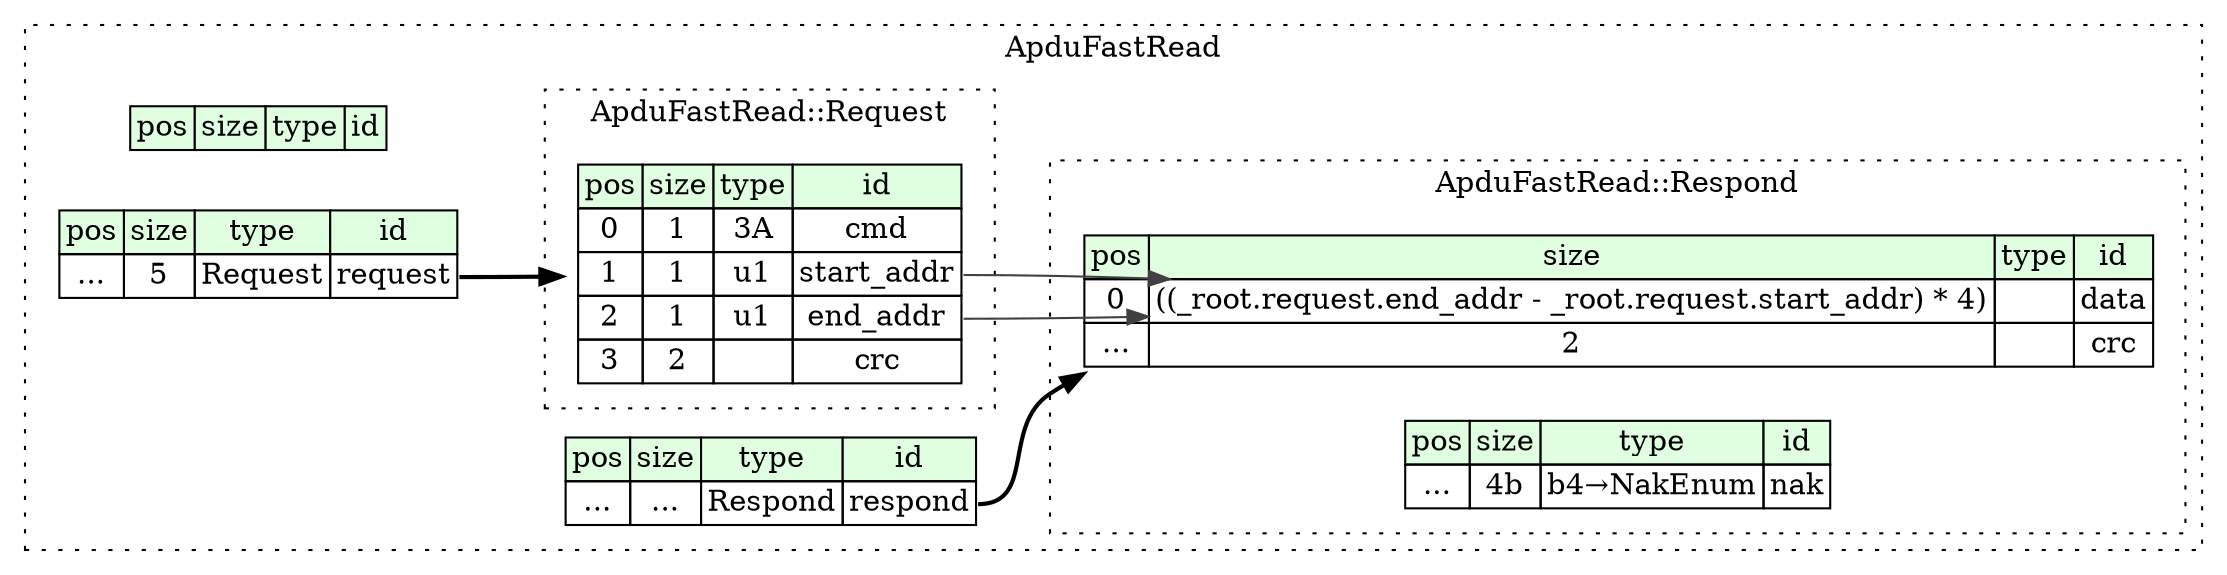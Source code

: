 digraph {
	rankdir=LR;
	node [shape=plaintext];
	subgraph cluster__apdu_fast_read {
		label="ApduFastRead";
		graph[style=dotted];

		apdu_fast_read__seq [label=<<TABLE BORDER="0" CELLBORDER="1" CELLSPACING="0">
			<TR><TD BGCOLOR="#E0FFE0">pos</TD><TD BGCOLOR="#E0FFE0">size</TD><TD BGCOLOR="#E0FFE0">type</TD><TD BGCOLOR="#E0FFE0">id</TD></TR>
		</TABLE>>];
		apdu_fast_read__inst__request [label=<<TABLE BORDER="0" CELLBORDER="1" CELLSPACING="0">
			<TR><TD BGCOLOR="#E0FFE0">pos</TD><TD BGCOLOR="#E0FFE0">size</TD><TD BGCOLOR="#E0FFE0">type</TD><TD BGCOLOR="#E0FFE0">id</TD></TR>
			<TR><TD PORT="request_pos">...</TD><TD PORT="request_size">5</TD><TD>Request</TD><TD PORT="request_type">request</TD></TR>
		</TABLE>>];
		apdu_fast_read__inst__respond [label=<<TABLE BORDER="0" CELLBORDER="1" CELLSPACING="0">
			<TR><TD BGCOLOR="#E0FFE0">pos</TD><TD BGCOLOR="#E0FFE0">size</TD><TD BGCOLOR="#E0FFE0">type</TD><TD BGCOLOR="#E0FFE0">id</TD></TR>
			<TR><TD PORT="respond_pos">...</TD><TD PORT="respond_size">...</TD><TD>Respond</TD><TD PORT="respond_type">respond</TD></TR>
		</TABLE>>];
		subgraph cluster__request {
			label="ApduFastRead::Request";
			graph[style=dotted];

			request__seq [label=<<TABLE BORDER="0" CELLBORDER="1" CELLSPACING="0">
				<TR><TD BGCOLOR="#E0FFE0">pos</TD><TD BGCOLOR="#E0FFE0">size</TD><TD BGCOLOR="#E0FFE0">type</TD><TD BGCOLOR="#E0FFE0">id</TD></TR>
				<TR><TD PORT="cmd_pos">0</TD><TD PORT="cmd_size">1</TD><TD>3A</TD><TD PORT="cmd_type">cmd</TD></TR>
				<TR><TD PORT="start_addr_pos">1</TD><TD PORT="start_addr_size">1</TD><TD>u1</TD><TD PORT="start_addr_type">start_addr</TD></TR>
				<TR><TD PORT="end_addr_pos">2</TD><TD PORT="end_addr_size">1</TD><TD>u1</TD><TD PORT="end_addr_type">end_addr</TD></TR>
				<TR><TD PORT="crc_pos">3</TD><TD PORT="crc_size">2</TD><TD></TD><TD PORT="crc_type">crc</TD></TR>
			</TABLE>>];
		}
		subgraph cluster__respond {
			label="ApduFastRead::Respond";
			graph[style=dotted];

			respond__seq [label=<<TABLE BORDER="0" CELLBORDER="1" CELLSPACING="0">
				<TR><TD BGCOLOR="#E0FFE0">pos</TD><TD BGCOLOR="#E0FFE0">size</TD><TD BGCOLOR="#E0FFE0">type</TD><TD BGCOLOR="#E0FFE0">id</TD></TR>
				<TR><TD PORT="data_pos">0</TD><TD PORT="data_size">((_root.request.end_addr - _root.request.start_addr) * 4)</TD><TD></TD><TD PORT="data_type">data</TD></TR>
				<TR><TD PORT="crc_pos">...</TD><TD PORT="crc_size">2</TD><TD></TD><TD PORT="crc_type">crc</TD></TR>
			</TABLE>>];
			respond__inst__nak [label=<<TABLE BORDER="0" CELLBORDER="1" CELLSPACING="0">
				<TR><TD BGCOLOR="#E0FFE0">pos</TD><TD BGCOLOR="#E0FFE0">size</TD><TD BGCOLOR="#E0FFE0">type</TD><TD BGCOLOR="#E0FFE0">id</TD></TR>
				<TR><TD PORT="nak_pos">...</TD><TD PORT="nak_size">4b</TD><TD>b4→NakEnum</TD><TD PORT="nak_type">nak</TD></TR>
			</TABLE>>];
		}
	}
	apdu_fast_read__inst__request:request_type -> request__seq [style=bold];
	apdu_fast_read__inst__respond:respond_type -> respond__seq [style=bold];
	request__seq:end_addr_type -> respond__seq:data_size [color="#404040"];
	request__seq:start_addr_type -> respond__seq:data_size [color="#404040"];
}
